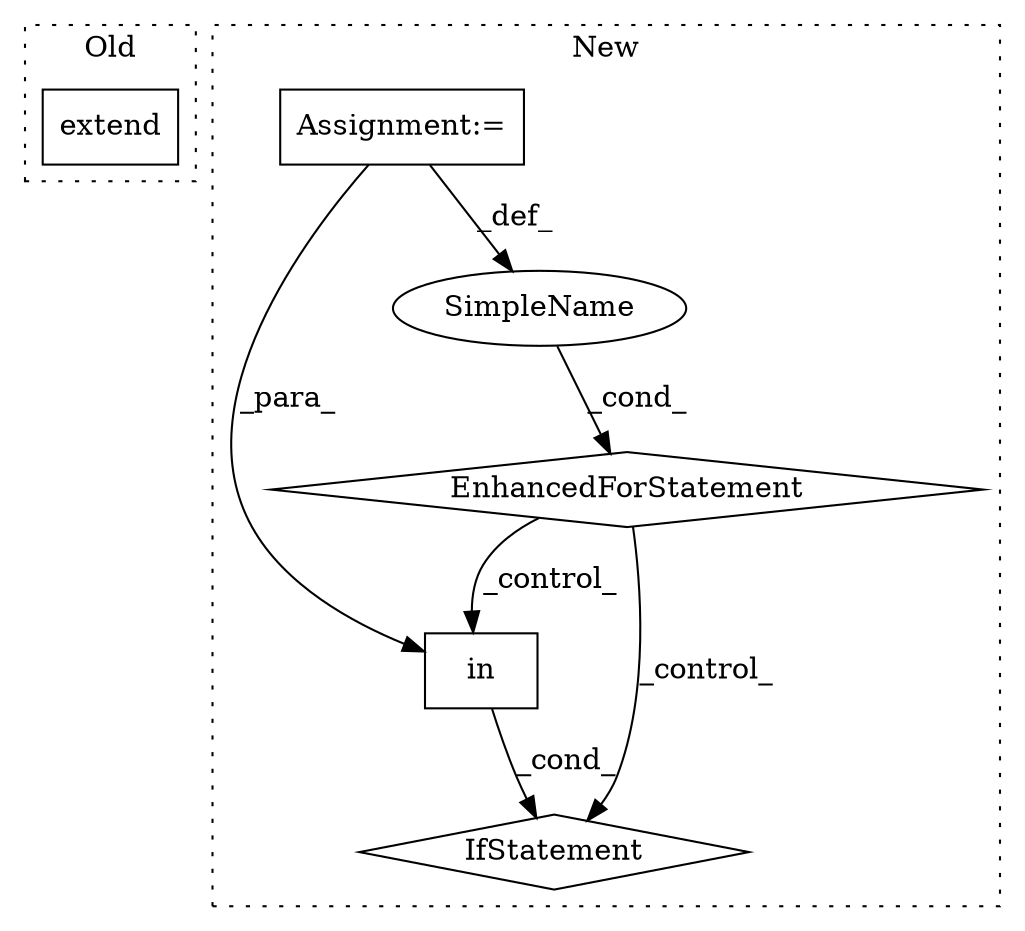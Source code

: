 digraph G {
subgraph cluster0 {
1 [label="extend" a="32" s="2101,2296" l="24,-5" shape="box"];
label = "Old";
style="dotted";
}
subgraph cluster1 {
2 [label="in" a="105" s="1986" l="20" shape="box"];
3 [label="IfStatement" a="25" s="1970,2006" l="16,2" shape="diamond"];
4 [label="SimpleName" a="42" s="1905" l="10" shape="ellipse"];
5 [label="Assignment:=" a="7" s="1813,1954" l="88,2" shape="box"];
6 [label="EnhancedForStatement" a="70" s="1813,1954" l="88,2" shape="diamond"];
label = "New";
style="dotted";
}
2 -> 3 [label="_cond_"];
4 -> 6 [label="_cond_"];
5 -> 4 [label="_def_"];
5 -> 2 [label="_para_"];
6 -> 2 [label="_control_"];
6 -> 3 [label="_control_"];
}